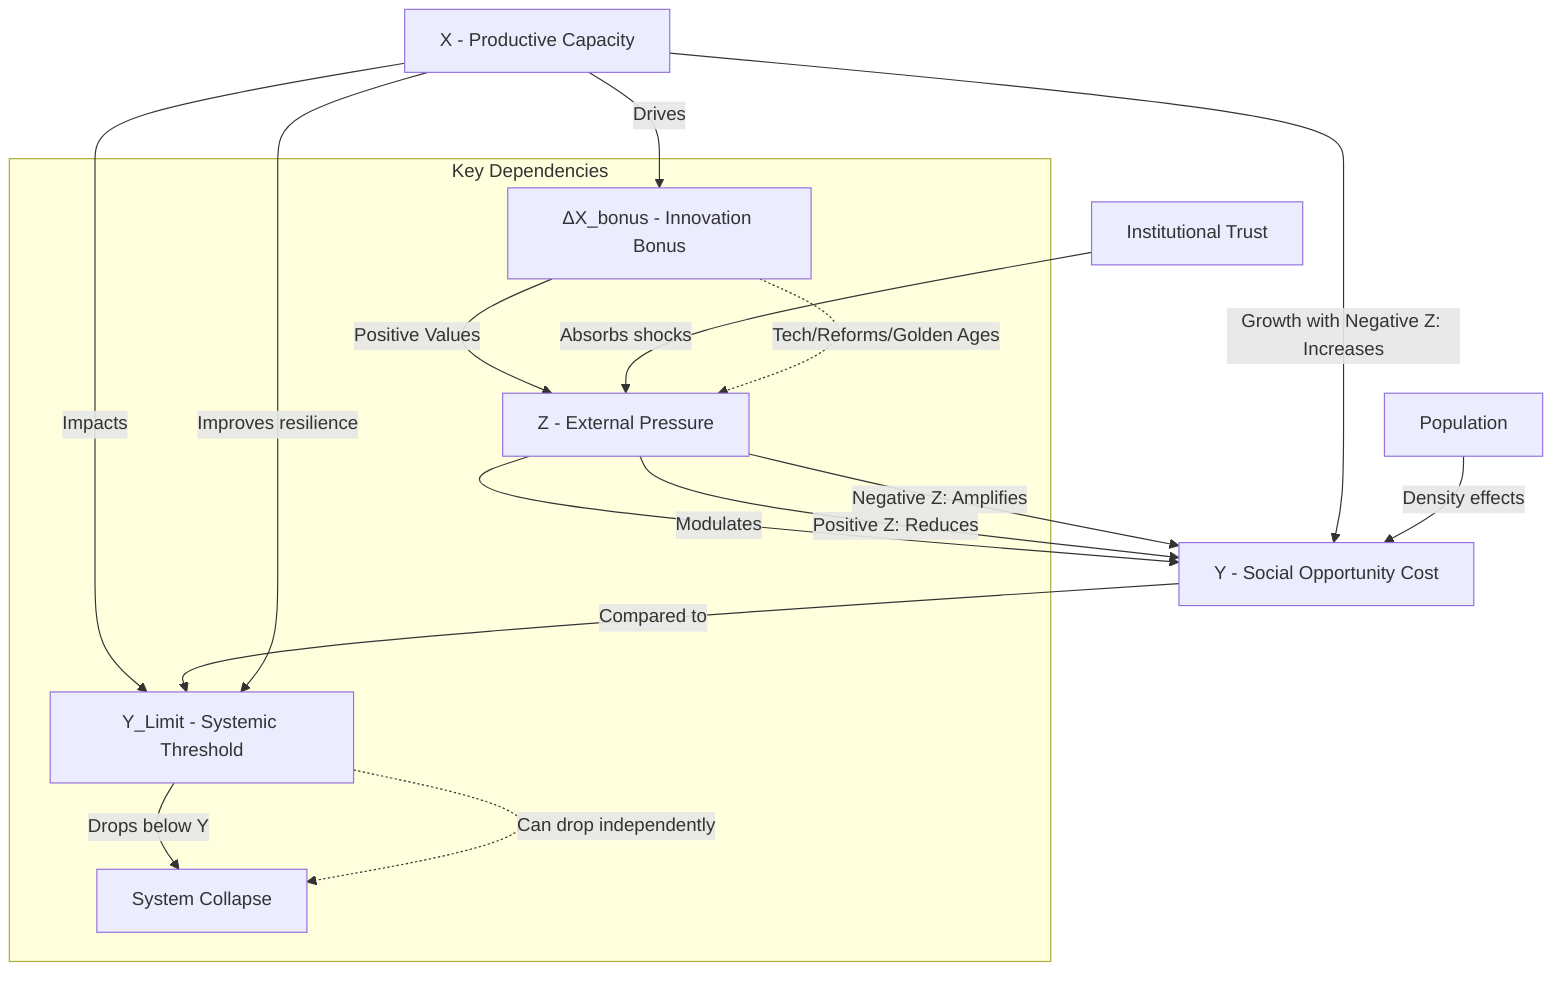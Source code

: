 graph TD
    X[X - Productive Capacity] -->|Drives| ΔX[ΔX_bonus - Innovation Bonus]
    ΔX -->|Positive Values| Z[Z - External Pressure]
    Z -->|Modulates| Y[Y - Social Opportunity Cost]
    X -->|Impacts| Y_Limit[Y_Limit - Systemic Threshold]
    Y -->|Compared to| Y_Limit
    
    %% Critical feedback paths
    Z -->|Positive Z: Reduces| Y
    Z -->|Negative Z: Amplifies| Y
    X -->|Growth with Negative Z: Increases| Y
    Y_Limit -->|Drops below Y| COLLAPSE[System Collapse]
    
    %% Threshold dynamics
    X -->|Improves resilience| Y_Limit
    POP[Population] -->|Density effects| Y
    TRUST[Institutional Trust] -->|Absorbs shocks| Z
    
    subgraph Key Dependencies
        ΔX -.->|Tech/Reforms/Golden Ages| Z
        Y_Limit -.->|Can drop independently| COLLAPSE
    end
